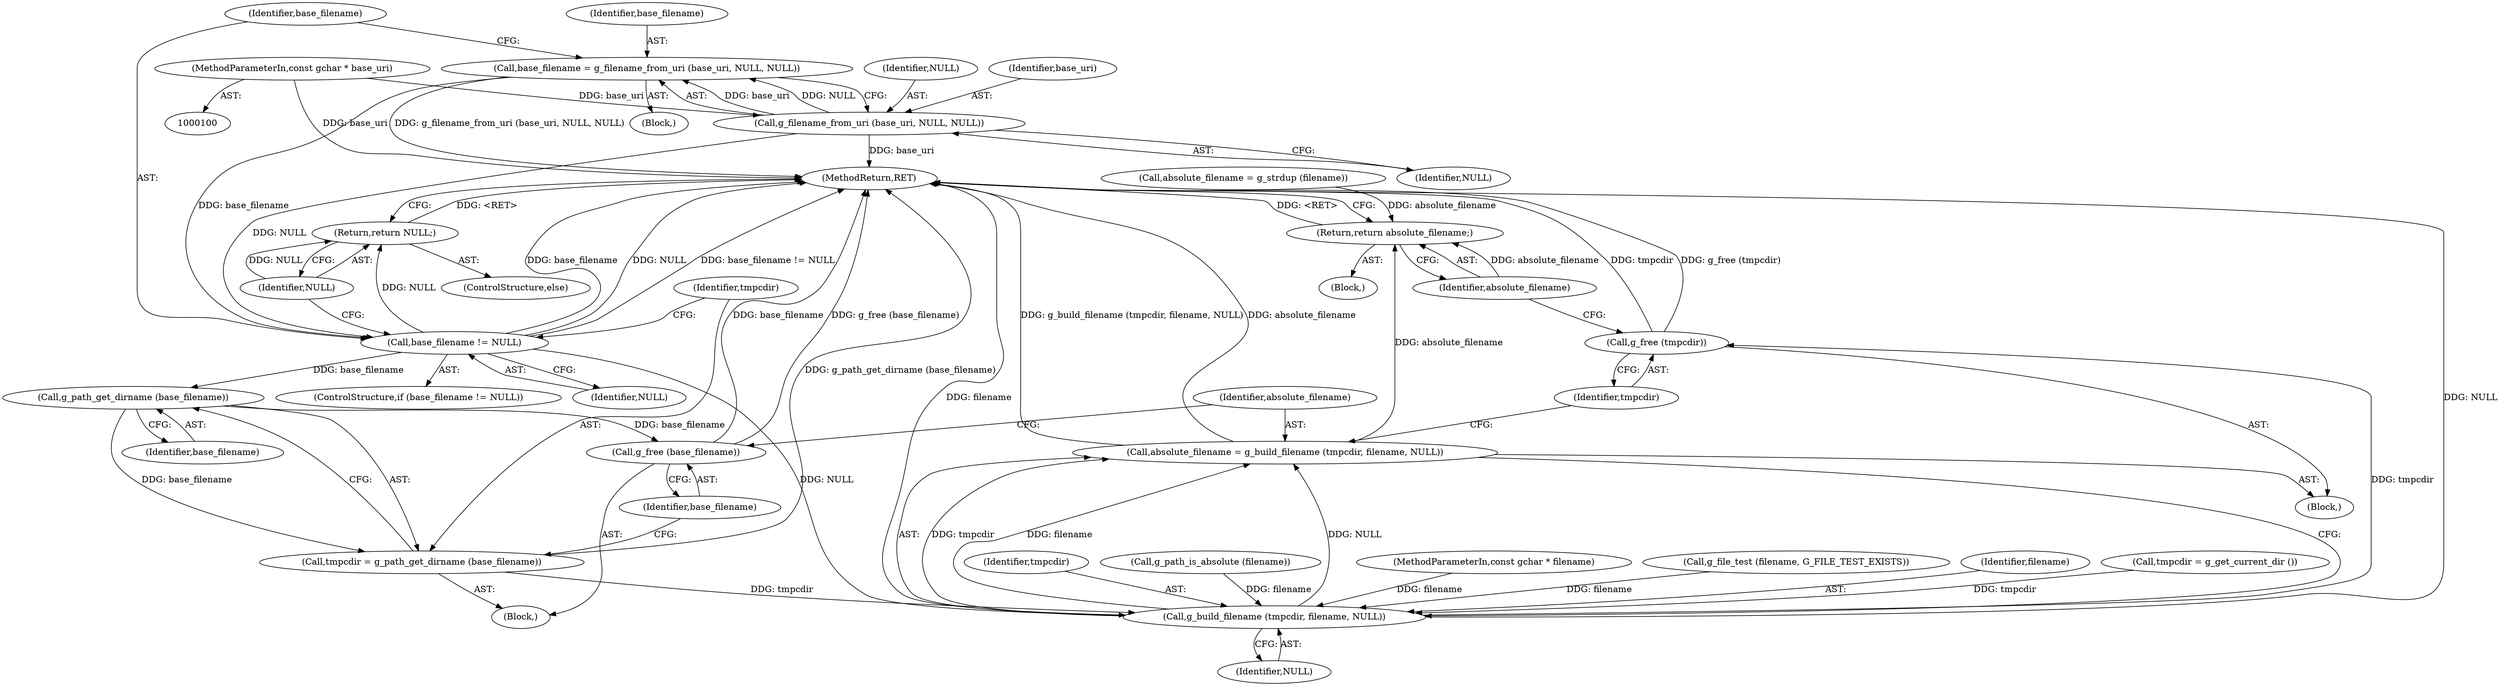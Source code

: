 digraph "0_librsvg_f9d69eadd2b16b00d1a1f9f286122123f8e547dd@pointer" {
"1000124" [label="(Call,base_filename = g_filename_from_uri (base_uri, NULL, NULL))"];
"1000126" [label="(Call,g_filename_from_uri (base_uri, NULL, NULL))"];
"1000102" [label="(MethodParameterIn,const gchar * base_uri)"];
"1000131" [label="(Call,base_filename != NULL)"];
"1000137" [label="(Call,g_path_get_dirname (base_filename))"];
"1000135" [label="(Call,tmpcdir = g_path_get_dirname (base_filename))"];
"1000150" [label="(Call,g_build_filename (tmpcdir, filename, NULL))"];
"1000148" [label="(Call,absolute_filename = g_build_filename (tmpcdir, filename, NULL))"];
"1000156" [label="(Return,return absolute_filename;)"];
"1000154" [label="(Call,g_free (tmpcdir))"];
"1000139" [label="(Call,g_free (base_filename))"];
"1000142" [label="(Return,return NULL;)"];
"1000139" [label="(Call,g_free (base_filename))"];
"1000126" [label="(Call,g_filename_from_uri (base_uri, NULL, NULL))"];
"1000128" [label="(Identifier,NULL)"];
"1000151" [label="(Identifier,tmpcdir)"];
"1000137" [label="(Call,g_path_get_dirname (base_filename))"];
"1000143" [label="(Identifier,NULL)"];
"1000130" [label="(ControlStructure,if (base_filename != NULL))"];
"1000155" [label="(Identifier,tmpcdir)"];
"1000157" [label="(Identifier,absolute_filename)"];
"1000141" [label="(ControlStructure,else)"];
"1000140" [label="(Identifier,base_filename)"];
"1000110" [label="(Call,g_path_is_absolute (filename))"];
"1000113" [label="(Call,absolute_filename = g_strdup (filename))"];
"1000142" [label="(Return,return NULL;)"];
"1000156" [label="(Return,return absolute_filename;)"];
"1000101" [label="(MethodParameterIn,const gchar * filename)"];
"1000118" [label="(Block,)"];
"1000136" [label="(Identifier,tmpcdir)"];
"1000138" [label="(Identifier,base_filename)"];
"1000135" [label="(Call,tmpcdir = g_path_get_dirname (base_filename))"];
"1000148" [label="(Call,absolute_filename = g_build_filename (tmpcdir, filename, NULL))"];
"1000124" [label="(Call,base_filename = g_filename_from_uri (base_uri, NULL, NULL))"];
"1000129" [label="(Identifier,NULL)"];
"1000153" [label="(Identifier,NULL)"];
"1000133" [label="(Identifier,NULL)"];
"1000131" [label="(Call,base_filename != NULL)"];
"1000107" [label="(Call,g_file_test (filename, G_FILE_TEST_EXISTS))"];
"1000125" [label="(Identifier,base_filename)"];
"1000127" [label="(Identifier,base_uri)"];
"1000103" [label="(Block,)"];
"1000102" [label="(MethodParameterIn,const gchar * base_uri)"];
"1000149" [label="(Identifier,absolute_filename)"];
"1000154" [label="(Call,g_free (tmpcdir))"];
"1000134" [label="(Block,)"];
"1000132" [label="(Identifier,base_filename)"];
"1000152" [label="(Identifier,filename)"];
"1000145" [label="(Call,tmpcdir = g_get_current_dir ())"];
"1000150" [label="(Call,g_build_filename (tmpcdir, filename, NULL))"];
"1000158" [label="(MethodReturn,RET)"];
"1000123" [label="(Block,)"];
"1000124" -> "1000123"  [label="AST: "];
"1000124" -> "1000126"  [label="CFG: "];
"1000125" -> "1000124"  [label="AST: "];
"1000126" -> "1000124"  [label="AST: "];
"1000132" -> "1000124"  [label="CFG: "];
"1000124" -> "1000158"  [label="DDG: g_filename_from_uri (base_uri, NULL, NULL)"];
"1000126" -> "1000124"  [label="DDG: base_uri"];
"1000126" -> "1000124"  [label="DDG: NULL"];
"1000124" -> "1000131"  [label="DDG: base_filename"];
"1000126" -> "1000129"  [label="CFG: "];
"1000127" -> "1000126"  [label="AST: "];
"1000128" -> "1000126"  [label="AST: "];
"1000129" -> "1000126"  [label="AST: "];
"1000126" -> "1000158"  [label="DDG: base_uri"];
"1000102" -> "1000126"  [label="DDG: base_uri"];
"1000126" -> "1000131"  [label="DDG: NULL"];
"1000102" -> "1000100"  [label="AST: "];
"1000102" -> "1000158"  [label="DDG: base_uri"];
"1000131" -> "1000130"  [label="AST: "];
"1000131" -> "1000133"  [label="CFG: "];
"1000132" -> "1000131"  [label="AST: "];
"1000133" -> "1000131"  [label="AST: "];
"1000136" -> "1000131"  [label="CFG: "];
"1000143" -> "1000131"  [label="CFG: "];
"1000131" -> "1000158"  [label="DDG: base_filename"];
"1000131" -> "1000158"  [label="DDG: NULL"];
"1000131" -> "1000158"  [label="DDG: base_filename != NULL"];
"1000131" -> "1000137"  [label="DDG: base_filename"];
"1000131" -> "1000142"  [label="DDG: NULL"];
"1000131" -> "1000150"  [label="DDG: NULL"];
"1000137" -> "1000135"  [label="AST: "];
"1000137" -> "1000138"  [label="CFG: "];
"1000138" -> "1000137"  [label="AST: "];
"1000135" -> "1000137"  [label="CFG: "];
"1000137" -> "1000135"  [label="DDG: base_filename"];
"1000137" -> "1000139"  [label="DDG: base_filename"];
"1000135" -> "1000134"  [label="AST: "];
"1000136" -> "1000135"  [label="AST: "];
"1000140" -> "1000135"  [label="CFG: "];
"1000135" -> "1000158"  [label="DDG: g_path_get_dirname (base_filename)"];
"1000135" -> "1000150"  [label="DDG: tmpcdir"];
"1000150" -> "1000148"  [label="AST: "];
"1000150" -> "1000153"  [label="CFG: "];
"1000151" -> "1000150"  [label="AST: "];
"1000152" -> "1000150"  [label="AST: "];
"1000153" -> "1000150"  [label="AST: "];
"1000148" -> "1000150"  [label="CFG: "];
"1000150" -> "1000158"  [label="DDG: filename"];
"1000150" -> "1000158"  [label="DDG: NULL"];
"1000150" -> "1000148"  [label="DDG: tmpcdir"];
"1000150" -> "1000148"  [label="DDG: filename"];
"1000150" -> "1000148"  [label="DDG: NULL"];
"1000145" -> "1000150"  [label="DDG: tmpcdir"];
"1000107" -> "1000150"  [label="DDG: filename"];
"1000110" -> "1000150"  [label="DDG: filename"];
"1000101" -> "1000150"  [label="DDG: filename"];
"1000150" -> "1000154"  [label="DDG: tmpcdir"];
"1000148" -> "1000118"  [label="AST: "];
"1000149" -> "1000148"  [label="AST: "];
"1000155" -> "1000148"  [label="CFG: "];
"1000148" -> "1000158"  [label="DDG: g_build_filename (tmpcdir, filename, NULL)"];
"1000148" -> "1000158"  [label="DDG: absolute_filename"];
"1000148" -> "1000156"  [label="DDG: absolute_filename"];
"1000156" -> "1000103"  [label="AST: "];
"1000156" -> "1000157"  [label="CFG: "];
"1000157" -> "1000156"  [label="AST: "];
"1000158" -> "1000156"  [label="CFG: "];
"1000156" -> "1000158"  [label="DDG: <RET>"];
"1000157" -> "1000156"  [label="DDG: absolute_filename"];
"1000113" -> "1000156"  [label="DDG: absolute_filename"];
"1000154" -> "1000118"  [label="AST: "];
"1000154" -> "1000155"  [label="CFG: "];
"1000155" -> "1000154"  [label="AST: "];
"1000157" -> "1000154"  [label="CFG: "];
"1000154" -> "1000158"  [label="DDG: tmpcdir"];
"1000154" -> "1000158"  [label="DDG: g_free (tmpcdir)"];
"1000139" -> "1000134"  [label="AST: "];
"1000139" -> "1000140"  [label="CFG: "];
"1000140" -> "1000139"  [label="AST: "];
"1000149" -> "1000139"  [label="CFG: "];
"1000139" -> "1000158"  [label="DDG: g_free (base_filename)"];
"1000139" -> "1000158"  [label="DDG: base_filename"];
"1000142" -> "1000141"  [label="AST: "];
"1000142" -> "1000143"  [label="CFG: "];
"1000143" -> "1000142"  [label="AST: "];
"1000158" -> "1000142"  [label="CFG: "];
"1000142" -> "1000158"  [label="DDG: <RET>"];
"1000143" -> "1000142"  [label="DDG: NULL"];
}
